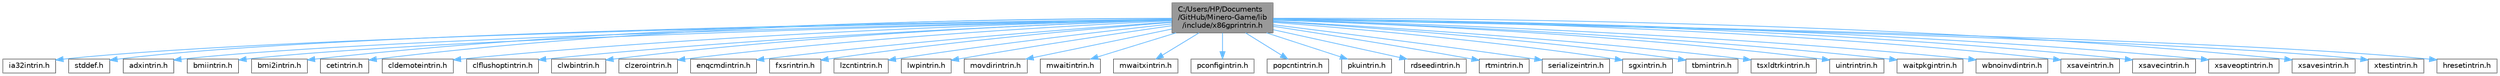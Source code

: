 digraph "C:/Users/HP/Documents/GitHub/Minero-Game/lib/include/x86gprintrin.h"
{
 // LATEX_PDF_SIZE
  bgcolor="transparent";
  edge [fontname=Helvetica,fontsize=10,labelfontname=Helvetica,labelfontsize=10];
  node [fontname=Helvetica,fontsize=10,shape=box,height=0.2,width=0.4];
  Node1 [id="Node000001",label="C:/Users/HP/Documents\l/GitHub/Minero-Game/lib\l/include/x86gprintrin.h",height=0.2,width=0.4,color="gray40", fillcolor="grey60", style="filled", fontcolor="black",tooltip=" "];
  Node1 -> Node2 [id="edge71_Node000001_Node000002",color="steelblue1",style="solid",tooltip=" "];
  Node2 [id="Node000002",label="ia32intrin.h",height=0.2,width=0.4,color="grey40", fillcolor="white", style="filled",URL="$lib_2include_2ia32intrin_8h.html",tooltip=" "];
  Node1 -> Node3 [id="edge72_Node000001_Node000003",color="steelblue1",style="solid",tooltip=" "];
  Node3 [id="Node000003",label="stddef.h",height=0.2,width=0.4,color="grey40", fillcolor="white", style="filled",URL="$lib_2include_2stddef_8h.html",tooltip=" "];
  Node1 -> Node4 [id="edge73_Node000001_Node000004",color="steelblue1",style="solid",tooltip=" "];
  Node4 [id="Node000004",label="adxintrin.h",height=0.2,width=0.4,color="grey40", fillcolor="white", style="filled",URL="$lib_2include_2adxintrin_8h.html",tooltip=" "];
  Node1 -> Node5 [id="edge74_Node000001_Node000005",color="steelblue1",style="solid",tooltip=" "];
  Node5 [id="Node000005",label="bmiintrin.h",height=0.2,width=0.4,color="grey40", fillcolor="white", style="filled",URL="$lib_2include_2bmiintrin_8h.html",tooltip=" "];
  Node1 -> Node6 [id="edge75_Node000001_Node000006",color="steelblue1",style="solid",tooltip=" "];
  Node6 [id="Node000006",label="bmi2intrin.h",height=0.2,width=0.4,color="grey40", fillcolor="white", style="filled",URL="$lib_2include_2bmi2intrin_8h.html",tooltip=" "];
  Node1 -> Node7 [id="edge76_Node000001_Node000007",color="steelblue1",style="solid",tooltip=" "];
  Node7 [id="Node000007",label="cetintrin.h",height=0.2,width=0.4,color="grey40", fillcolor="white", style="filled",URL="$lib_2include_2cetintrin_8h.html",tooltip=" "];
  Node1 -> Node8 [id="edge77_Node000001_Node000008",color="steelblue1",style="solid",tooltip=" "];
  Node8 [id="Node000008",label="cldemoteintrin.h",height=0.2,width=0.4,color="grey40", fillcolor="white", style="filled",URL="$lib_2include_2cldemoteintrin_8h.html",tooltip=" "];
  Node1 -> Node9 [id="edge78_Node000001_Node000009",color="steelblue1",style="solid",tooltip=" "];
  Node9 [id="Node000009",label="clflushoptintrin.h",height=0.2,width=0.4,color="grey40", fillcolor="white", style="filled",URL="$lib_2include_2clflushoptintrin_8h.html",tooltip=" "];
  Node1 -> Node10 [id="edge79_Node000001_Node000010",color="steelblue1",style="solid",tooltip=" "];
  Node10 [id="Node000010",label="clwbintrin.h",height=0.2,width=0.4,color="grey40", fillcolor="white", style="filled",URL="$lib_2include_2clwbintrin_8h.html",tooltip=" "];
  Node1 -> Node11 [id="edge80_Node000001_Node000011",color="steelblue1",style="solid",tooltip=" "];
  Node11 [id="Node000011",label="clzerointrin.h",height=0.2,width=0.4,color="grey40", fillcolor="white", style="filled",URL="$lib_2include_2clzerointrin_8h.html",tooltip=" "];
  Node1 -> Node12 [id="edge81_Node000001_Node000012",color="steelblue1",style="solid",tooltip=" "];
  Node12 [id="Node000012",label="enqcmdintrin.h",height=0.2,width=0.4,color="grey40", fillcolor="white", style="filled",URL="$lib_2include_2enqcmdintrin_8h.html",tooltip=" "];
  Node1 -> Node13 [id="edge82_Node000001_Node000013",color="steelblue1",style="solid",tooltip=" "];
  Node13 [id="Node000013",label="fxsrintrin.h",height=0.2,width=0.4,color="grey40", fillcolor="white", style="filled",URL="$lib_2include_2fxsrintrin_8h.html",tooltip=" "];
  Node1 -> Node14 [id="edge83_Node000001_Node000014",color="steelblue1",style="solid",tooltip=" "];
  Node14 [id="Node000014",label="lzcntintrin.h",height=0.2,width=0.4,color="grey40", fillcolor="white", style="filled",URL="$lib_2include_2lzcntintrin_8h.html",tooltip=" "];
  Node1 -> Node15 [id="edge84_Node000001_Node000015",color="steelblue1",style="solid",tooltip=" "];
  Node15 [id="Node000015",label="lwpintrin.h",height=0.2,width=0.4,color="grey40", fillcolor="white", style="filled",URL="$lib_2include_2lwpintrin_8h.html",tooltip=" "];
  Node1 -> Node16 [id="edge85_Node000001_Node000016",color="steelblue1",style="solid",tooltip=" "];
  Node16 [id="Node000016",label="movdirintrin.h",height=0.2,width=0.4,color="grey40", fillcolor="white", style="filled",URL="$lib_2include_2movdirintrin_8h.html",tooltip=" "];
  Node1 -> Node17 [id="edge86_Node000001_Node000017",color="steelblue1",style="solid",tooltip=" "];
  Node17 [id="Node000017",label="mwaitintrin.h",height=0.2,width=0.4,color="grey40", fillcolor="white", style="filled",URL="$lib_2include_2mwaitintrin_8h.html",tooltip=" "];
  Node1 -> Node18 [id="edge87_Node000001_Node000018",color="steelblue1",style="solid",tooltip=" "];
  Node18 [id="Node000018",label="mwaitxintrin.h",height=0.2,width=0.4,color="grey40", fillcolor="white", style="filled",URL="$lib_2include_2mwaitxintrin_8h.html",tooltip=" "];
  Node1 -> Node19 [id="edge88_Node000001_Node000019",color="steelblue1",style="solid",tooltip=" "];
  Node19 [id="Node000019",label="pconfigintrin.h",height=0.2,width=0.4,color="grey40", fillcolor="white", style="filled",URL="$lib_2include_2pconfigintrin_8h.html",tooltip=" "];
  Node1 -> Node20 [id="edge89_Node000001_Node000020",color="steelblue1",style="solid",tooltip=" "];
  Node20 [id="Node000020",label="popcntintrin.h",height=0.2,width=0.4,color="grey40", fillcolor="white", style="filled",URL="$lib_2include_2popcntintrin_8h.html",tooltip=" "];
  Node1 -> Node21 [id="edge90_Node000001_Node000021",color="steelblue1",style="solid",tooltip=" "];
  Node21 [id="Node000021",label="pkuintrin.h",height=0.2,width=0.4,color="grey40", fillcolor="white", style="filled",URL="$lib_2include_2pkuintrin_8h.html",tooltip=" "];
  Node1 -> Node22 [id="edge91_Node000001_Node000022",color="steelblue1",style="solid",tooltip=" "];
  Node22 [id="Node000022",label="rdseedintrin.h",height=0.2,width=0.4,color="grey40", fillcolor="white", style="filled",URL="$lib_2include_2rdseedintrin_8h.html",tooltip=" "];
  Node1 -> Node23 [id="edge92_Node000001_Node000023",color="steelblue1",style="solid",tooltip=" "];
  Node23 [id="Node000023",label="rtmintrin.h",height=0.2,width=0.4,color="grey40", fillcolor="white", style="filled",URL="$lib_2include_2rtmintrin_8h.html",tooltip=" "];
  Node1 -> Node24 [id="edge93_Node000001_Node000024",color="steelblue1",style="solid",tooltip=" "];
  Node24 [id="Node000024",label="serializeintrin.h",height=0.2,width=0.4,color="grey40", fillcolor="white", style="filled",URL="$lib_2include_2serializeintrin_8h.html",tooltip=" "];
  Node1 -> Node25 [id="edge94_Node000001_Node000025",color="steelblue1",style="solid",tooltip=" "];
  Node25 [id="Node000025",label="sgxintrin.h",height=0.2,width=0.4,color="grey40", fillcolor="white", style="filled",URL="$lib_2include_2sgxintrin_8h.html",tooltip=" "];
  Node1 -> Node26 [id="edge95_Node000001_Node000026",color="steelblue1",style="solid",tooltip=" "];
  Node26 [id="Node000026",label="tbmintrin.h",height=0.2,width=0.4,color="grey40", fillcolor="white", style="filled",URL="$lib_2include_2tbmintrin_8h.html",tooltip=" "];
  Node1 -> Node27 [id="edge96_Node000001_Node000027",color="steelblue1",style="solid",tooltip=" "];
  Node27 [id="Node000027",label="tsxldtrkintrin.h",height=0.2,width=0.4,color="grey40", fillcolor="white", style="filled",URL="$lib_2include_2tsxldtrkintrin_8h.html",tooltip=" "];
  Node1 -> Node28 [id="edge97_Node000001_Node000028",color="steelblue1",style="solid",tooltip=" "];
  Node28 [id="Node000028",label="uintrintrin.h",height=0.2,width=0.4,color="grey40", fillcolor="white", style="filled",URL="$lib_2include_2uintrintrin_8h.html",tooltip=" "];
  Node1 -> Node29 [id="edge98_Node000001_Node000029",color="steelblue1",style="solid",tooltip=" "];
  Node29 [id="Node000029",label="waitpkgintrin.h",height=0.2,width=0.4,color="grey40", fillcolor="white", style="filled",URL="$lib_2include_2waitpkgintrin_8h.html",tooltip=" "];
  Node1 -> Node30 [id="edge99_Node000001_Node000030",color="steelblue1",style="solid",tooltip=" "];
  Node30 [id="Node000030",label="wbnoinvdintrin.h",height=0.2,width=0.4,color="grey40", fillcolor="white", style="filled",URL="$lib_2include_2wbnoinvdintrin_8h.html",tooltip=" "];
  Node1 -> Node31 [id="edge100_Node000001_Node000031",color="steelblue1",style="solid",tooltip=" "];
  Node31 [id="Node000031",label="xsaveintrin.h",height=0.2,width=0.4,color="grey40", fillcolor="white", style="filled",URL="$lib_2include_2xsaveintrin_8h.html",tooltip=" "];
  Node1 -> Node32 [id="edge101_Node000001_Node000032",color="steelblue1",style="solid",tooltip=" "];
  Node32 [id="Node000032",label="xsavecintrin.h",height=0.2,width=0.4,color="grey40", fillcolor="white", style="filled",URL="$lib_2include_2xsavecintrin_8h.html",tooltip=" "];
  Node1 -> Node33 [id="edge102_Node000001_Node000033",color="steelblue1",style="solid",tooltip=" "];
  Node33 [id="Node000033",label="xsaveoptintrin.h",height=0.2,width=0.4,color="grey40", fillcolor="white", style="filled",URL="$lib_2include_2xsaveoptintrin_8h.html",tooltip=" "];
  Node1 -> Node34 [id="edge103_Node000001_Node000034",color="steelblue1",style="solid",tooltip=" "];
  Node34 [id="Node000034",label="xsavesintrin.h",height=0.2,width=0.4,color="grey40", fillcolor="white", style="filled",URL="$lib_2include_2xsavesintrin_8h.html",tooltip=" "];
  Node1 -> Node35 [id="edge104_Node000001_Node000035",color="steelblue1",style="solid",tooltip=" "];
  Node35 [id="Node000035",label="xtestintrin.h",height=0.2,width=0.4,color="grey40", fillcolor="white", style="filled",URL="$lib_2include_2xtestintrin_8h.html",tooltip=" "];
  Node1 -> Node36 [id="edge105_Node000001_Node000036",color="steelblue1",style="solid",tooltip=" "];
  Node36 [id="Node000036",label="hresetintrin.h",height=0.2,width=0.4,color="grey40", fillcolor="white", style="filled",URL="$lib_2include_2hresetintrin_8h.html",tooltip=" "];
}
